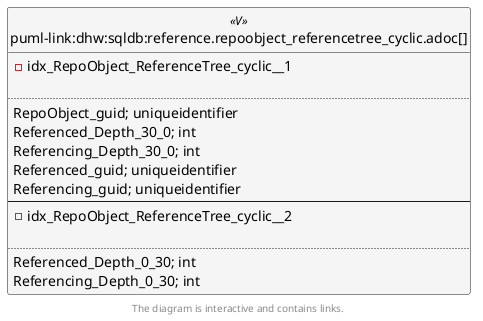 @startuml
left to right direction
'top to bottom direction
hide circle
'avoide "." issues:
set namespaceSeparator none


skinparam class {
  BackgroundColor White
  BackgroundColor<<FN>> Yellow
  BackgroundColor<<FS>> Yellow
  BackgroundColor<<FT>> LightGray
  BackgroundColor<<IF>> Yellow
  BackgroundColor<<IS>> Yellow
  BackgroundColor<<P>> Aqua
  BackgroundColor<<PC>> Aqua
  BackgroundColor<<SN>> Yellow
  BackgroundColor<<SO>> SlateBlue
  BackgroundColor<<TF>> LightGray
  BackgroundColor<<TR>> Tomato
  BackgroundColor<<U>> White
  BackgroundColor<<V>> WhiteSmoke
  BackgroundColor<<X>> Aqua
  BackgroundColor<<external>> AliceBlue
}


entity "puml-link:dhw:sqldb:reference.repoobject_referencetree_cyclic.adoc[]" as reference.RepoObject_ReferenceTree_cyclic << V >> {
- idx_RepoObject_ReferenceTree_cyclic__1

..
RepoObject_guid; uniqueidentifier
Referenced_Depth_30_0; int
Referencing_Depth_30_0; int
Referenced_guid; uniqueidentifier
Referencing_guid; uniqueidentifier
--
- idx_RepoObject_ReferenceTree_cyclic__2

..
Referenced_Depth_0_30; int
Referencing_Depth_0_30; int
}

footer The diagram is interactive and contains links.
@enduml

